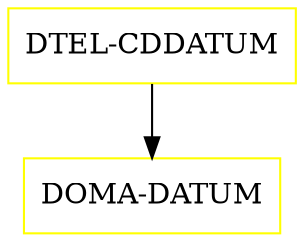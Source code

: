 digraph G {
  "DTEL-CDDATUM" [shape=box,color=yellow];
  "DOMA-DATUM" [shape=box,color=yellow,URL="./DOMA_DATUM.html"];
  "DTEL-CDDATUM" -> "DOMA-DATUM";
}
